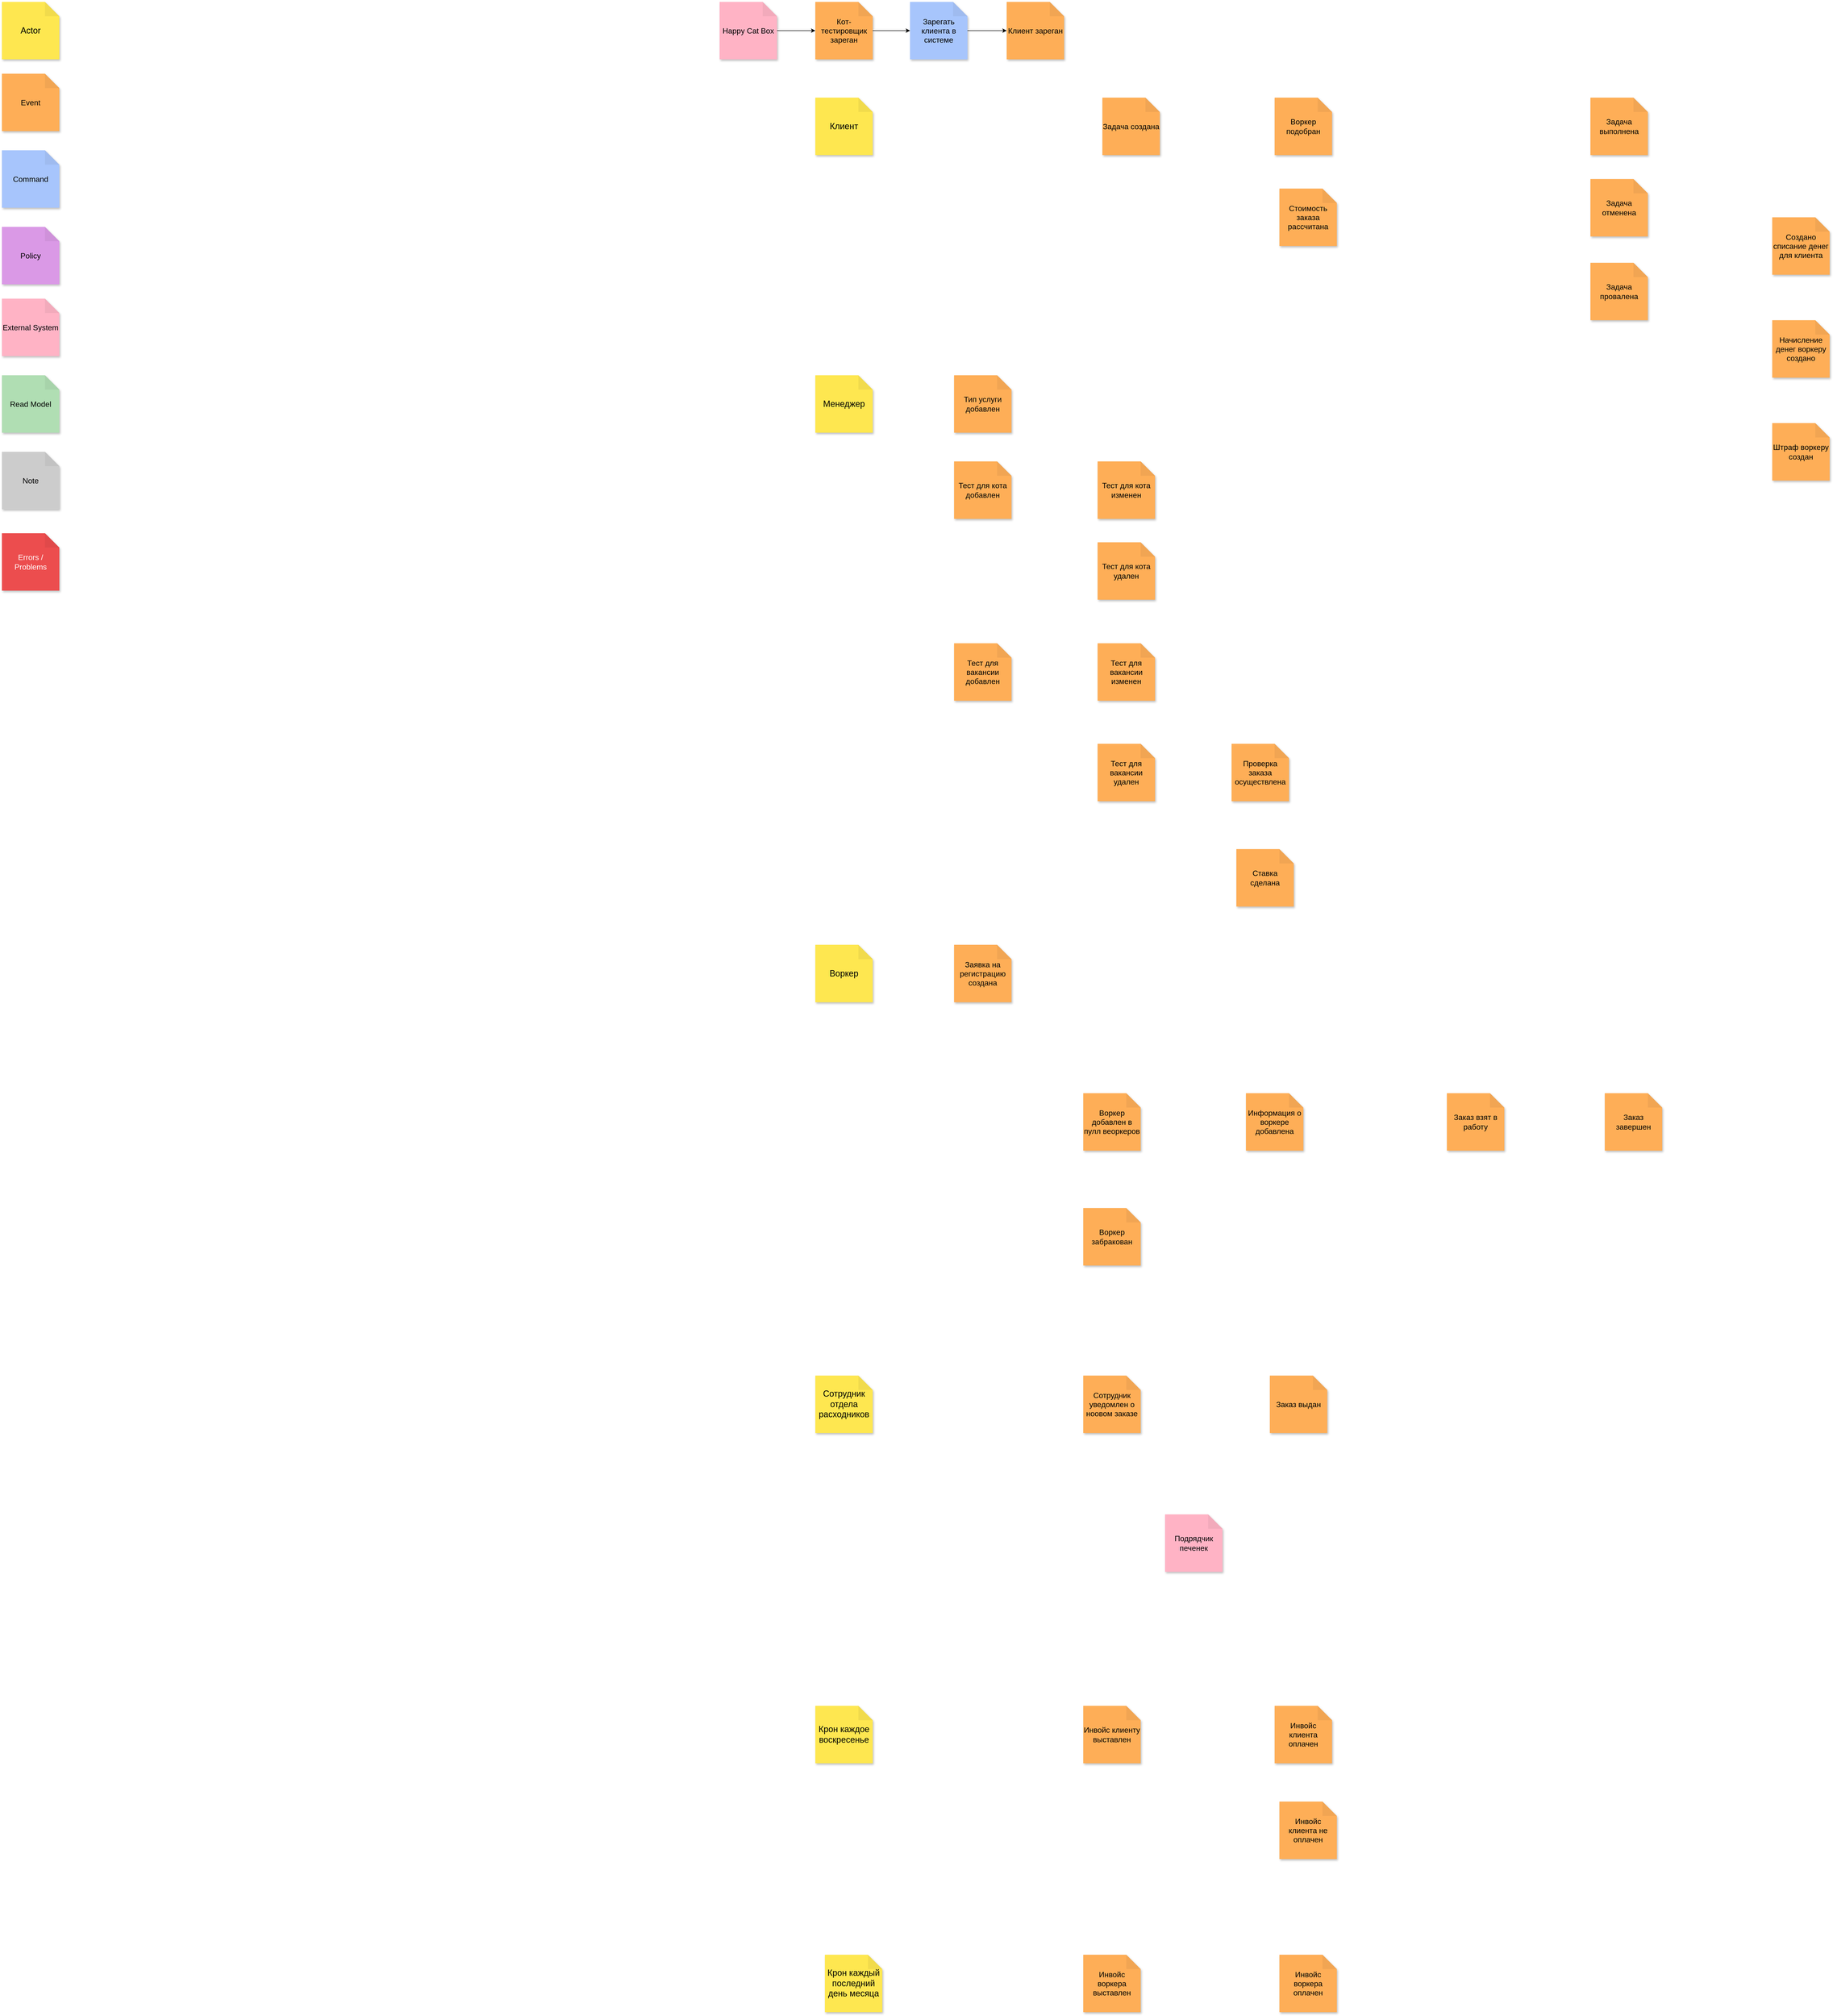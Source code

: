<mxfile version="26.0.6">
  <diagram name="Страница — 1" id="K9feuQ7dF-jCnu2IWgrX">
    <mxGraphModel dx="2565" dy="1508" grid="1" gridSize="10" guides="1" tooltips="1" connect="1" arrows="1" fold="1" page="1" pageScale="1" pageWidth="827" pageHeight="1169" math="0" shadow="0">
      <root>
        <mxCell id="0" />
        <mxCell id="1" parent="0" />
        <mxCell id="zpBG68E-fnAjGQmCeS8Q-1" value="Actor" style="shape=note;whiteSpace=wrap;html=1;backgroundOutline=1;darkOpacity=0.05;fillColor=#FEE750;strokeColor=none;fontSize=18;fontStyle=0;rotation=0;shadow=1;" vertex="1" parent="1">
          <mxGeometry x="50" y="40" width="120" height="120" as="geometry" />
        </mxCell>
        <mxCell id="zpBG68E-fnAjGQmCeS8Q-2" value="Event" style="shape=note;whiteSpace=wrap;html=1;backgroundOutline=1;darkOpacity=0.05;fillColor=#feae57;strokeColor=none;fontSize=16;fontStyle=0;rotation=0;shadow=1;" vertex="1" parent="1">
          <mxGeometry x="50" y="190" width="120" height="120" as="geometry" />
        </mxCell>
        <mxCell id="zpBG68E-fnAjGQmCeS8Q-3" value="Command" style="shape=note;whiteSpace=wrap;html=1;backgroundOutline=1;darkOpacity=0.05;fillColor=#a7c5fc;strokeColor=none;fontSize=16;fontStyle=0;rotation=0;shadow=1;" vertex="1" parent="1">
          <mxGeometry x="50" y="350" width="120" height="120" as="geometry" />
        </mxCell>
        <mxCell id="zpBG68E-fnAjGQmCeS8Q-4" value="Policy" style="shape=note;whiteSpace=wrap;html=1;backgroundOutline=1;darkOpacity=0.05;fillColor=#da99e6;strokeColor=none;fontSize=16;fontStyle=0;rotation=0;shadow=1;" vertex="1" parent="1">
          <mxGeometry x="50" y="510" width="120" height="120" as="geometry" />
        </mxCell>
        <mxCell id="zpBG68E-fnAjGQmCeS8Q-5" value="External System" style="shape=note;whiteSpace=wrap;html=1;backgroundOutline=1;darkOpacity=0.05;fillColor=#FFB3C5;strokeColor=none;fontSize=16;fontStyle=0;rotation=0;shadow=1;" vertex="1" parent="1">
          <mxGeometry x="50" y="660" width="120" height="120" as="geometry" />
        </mxCell>
        <mxCell id="zpBG68E-fnAjGQmCeS8Q-6" value="Read Model" style="shape=note;whiteSpace=wrap;html=1;backgroundOutline=1;darkOpacity=0.05;fillColor=#b0deb3;strokeColor=none;fontSize=16;fontStyle=0;rotation=0;shadow=1;" vertex="1" parent="1">
          <mxGeometry x="50" y="820" width="120" height="120" as="geometry" />
        </mxCell>
        <mxCell id="zpBG68E-fnAjGQmCeS8Q-7" value="Note" style="shape=note;whiteSpace=wrap;html=1;backgroundOutline=1;darkOpacity=0.05;fillColor=#CCCCCC;strokeColor=none;fontSize=16;fontStyle=0;rotation=0;shadow=1;" vertex="1" parent="1">
          <mxGeometry x="50" y="980" width="120" height="120" as="geometry" />
        </mxCell>
        <mxCell id="zpBG68E-fnAjGQmCeS8Q-10" value="Клиент" style="shape=note;whiteSpace=wrap;html=1;backgroundOutline=1;darkOpacity=0.05;fillColor=#FEE750;strokeColor=none;fontSize=18;fontStyle=0;rotation=0;shadow=1;" vertex="1" parent="1">
          <mxGeometry x="1750" y="240" width="120" height="120" as="geometry" />
        </mxCell>
        <mxCell id="zpBG68E-fnAjGQmCeS8Q-12" value="Крон каждое воскресенье" style="shape=note;whiteSpace=wrap;html=1;backgroundOutline=1;darkOpacity=0.05;fillColor=#FEE750;strokeColor=none;fontSize=18;fontStyle=0;rotation=0;shadow=1;" vertex="1" parent="1">
          <mxGeometry x="1750" y="3600" width="120" height="120" as="geometry" />
        </mxCell>
        <mxCell id="zpBG68E-fnAjGQmCeS8Q-15" value="Крон каждый послед&lt;span style=&quot;background-color: transparent; color: light-dark(rgb(0, 0, 0), rgb(255, 255, 255));&quot;&gt;ний день месяца&lt;/span&gt;" style="shape=note;whiteSpace=wrap;html=1;backgroundOutline=1;darkOpacity=0.05;fillColor=#FEE750;strokeColor=none;fontSize=18;fontStyle=0;rotation=0;shadow=1;" vertex="1" parent="1">
          <mxGeometry x="1770" y="4120" width="120" height="120" as="geometry" />
        </mxCell>
        <mxCell id="zpBG68E-fnAjGQmCeS8Q-17" value="Подрядчик печенек" style="shape=note;whiteSpace=wrap;html=1;backgroundOutline=1;darkOpacity=0.05;fillColor=#FFB3C5;strokeColor=none;fontSize=16;fontStyle=0;rotation=0;shadow=1;" vertex="1" parent="1">
          <mxGeometry x="2481" y="3200" width="120" height="120" as="geometry" />
        </mxCell>
        <mxCell id="zpBG68E-fnAjGQmCeS8Q-18" value="Errors / Problems" style="shape=note;whiteSpace=wrap;html=1;backgroundOutline=1;darkOpacity=0.05;fillColor=#ec4d4e;strokeColor=none;fontSize=16;fontStyle=0;rotation=0;shadow=1;fontColor=#FFFFFF;" vertex="1" parent="1">
          <mxGeometry x="50" y="1150" width="120" height="120" as="geometry" />
        </mxCell>
        <mxCell id="zpBG68E-fnAjGQmCeS8Q-25" value="" style="edgeStyle=orthogonalEdgeStyle;rounded=0;orthogonalLoop=1;jettySize=auto;html=1;" edge="1" parent="1" source="zpBG68E-fnAjGQmCeS8Q-19" target="zpBG68E-fnAjGQmCeS8Q-24">
          <mxGeometry relative="1" as="geometry" />
        </mxCell>
        <mxCell id="zpBG68E-fnAjGQmCeS8Q-19" value="Happy Cat Box" style="shape=note;whiteSpace=wrap;html=1;backgroundOutline=1;darkOpacity=0.05;fillColor=#FFB3C5;strokeColor=none;fontSize=16;fontStyle=0;rotation=0;shadow=1;" vertex="1" parent="1">
          <mxGeometry x="1550" y="40" width="120" height="120" as="geometry" />
        </mxCell>
        <mxCell id="zpBG68E-fnAjGQmCeS8Q-20" value="Клиент зареган" style="shape=note;whiteSpace=wrap;html=1;backgroundOutline=1;darkOpacity=0.05;fillColor=#feae57;strokeColor=none;fontSize=16;fontStyle=0;rotation=0;shadow=1;" vertex="1" parent="1">
          <mxGeometry x="2150" y="40" width="120" height="120" as="geometry" />
        </mxCell>
        <mxCell id="zpBG68E-fnAjGQmCeS8Q-21" value="Задача создана" style="shape=note;whiteSpace=wrap;html=1;backgroundOutline=1;darkOpacity=0.05;fillColor=#feae57;strokeColor=none;fontSize=16;fontStyle=0;rotation=0;shadow=1;" vertex="1" parent="1">
          <mxGeometry x="2350" y="240" width="120" height="120" as="geometry" />
        </mxCell>
        <mxCell id="zpBG68E-fnAjGQmCeS8Q-28" value="" style="edgeStyle=orthogonalEdgeStyle;rounded=0;orthogonalLoop=1;jettySize=auto;html=1;" edge="1" parent="1" source="zpBG68E-fnAjGQmCeS8Q-24" target="zpBG68E-fnAjGQmCeS8Q-27">
          <mxGeometry relative="1" as="geometry" />
        </mxCell>
        <mxCell id="zpBG68E-fnAjGQmCeS8Q-24" value="Кот-тестировщик зареган" style="shape=note;whiteSpace=wrap;html=1;backgroundOutline=1;darkOpacity=0.05;fillColor=#feae57;strokeColor=none;fontSize=16;fontStyle=0;rotation=0;shadow=1;" vertex="1" parent="1">
          <mxGeometry x="1750" y="40" width="120" height="120" as="geometry" />
        </mxCell>
        <mxCell id="zpBG68E-fnAjGQmCeS8Q-29" value="" style="edgeStyle=orthogonalEdgeStyle;rounded=0;orthogonalLoop=1;jettySize=auto;html=1;" edge="1" parent="1" source="zpBG68E-fnAjGQmCeS8Q-27" target="zpBG68E-fnAjGQmCeS8Q-20">
          <mxGeometry relative="1" as="geometry" />
        </mxCell>
        <mxCell id="zpBG68E-fnAjGQmCeS8Q-27" value="Зарегать клиента в системе" style="shape=note;whiteSpace=wrap;html=1;backgroundOutline=1;darkOpacity=0.05;fillColor=#a7c5fc;strokeColor=none;fontSize=16;fontStyle=0;rotation=0;shadow=1;" vertex="1" parent="1">
          <mxGeometry x="1948" y="40" width="120" height="120" as="geometry" />
        </mxCell>
        <mxCell id="zpBG68E-fnAjGQmCeS8Q-32" value="Задача выполнена" style="shape=note;whiteSpace=wrap;html=1;backgroundOutline=1;darkOpacity=0.05;fillColor=#feae57;strokeColor=none;fontSize=16;fontStyle=0;rotation=0;shadow=1;" vertex="1" parent="1">
          <mxGeometry x="3370" y="240" width="120" height="120" as="geometry" />
        </mxCell>
        <mxCell id="zpBG68E-fnAjGQmCeS8Q-33" value="Задача отменена" style="shape=note;whiteSpace=wrap;html=1;backgroundOutline=1;darkOpacity=0.05;fillColor=#feae57;strokeColor=none;fontSize=16;fontStyle=0;rotation=0;shadow=1;" vertex="1" parent="1">
          <mxGeometry x="3370" y="410" width="120" height="120" as="geometry" />
        </mxCell>
        <mxCell id="zpBG68E-fnAjGQmCeS8Q-34" value="Задача провалена" style="shape=note;whiteSpace=wrap;html=1;backgroundOutline=1;darkOpacity=0.05;fillColor=#feae57;strokeColor=none;fontSize=16;fontStyle=0;rotation=0;shadow=1;" vertex="1" parent="1">
          <mxGeometry x="3370" y="585" width="120" height="120" as="geometry" />
        </mxCell>
        <mxCell id="zpBG68E-fnAjGQmCeS8Q-35" value="Менеджер" style="shape=note;whiteSpace=wrap;html=1;backgroundOutline=1;darkOpacity=0.05;fillColor=#FEE750;strokeColor=none;fontSize=18;fontStyle=0;rotation=0;shadow=1;" vertex="1" parent="1">
          <mxGeometry x="1750" y="820" width="120" height="120" as="geometry" />
        </mxCell>
        <mxCell id="zpBG68E-fnAjGQmCeS8Q-36" value="Тип услуги добавлен" style="shape=note;whiteSpace=wrap;html=1;backgroundOutline=1;darkOpacity=0.05;fillColor=#feae57;strokeColor=none;fontSize=16;fontStyle=0;rotation=0;shadow=1;" vertex="1" parent="1">
          <mxGeometry x="2040" y="820" width="120" height="120" as="geometry" />
        </mxCell>
        <mxCell id="zpBG68E-fnAjGQmCeS8Q-37" value="Воркер подобран" style="shape=note;whiteSpace=wrap;html=1;backgroundOutline=1;darkOpacity=0.05;fillColor=#feae57;strokeColor=none;fontSize=16;fontStyle=0;rotation=0;shadow=1;" vertex="1" parent="1">
          <mxGeometry x="2710" y="240" width="120" height="120" as="geometry" />
        </mxCell>
        <mxCell id="zpBG68E-fnAjGQmCeS8Q-38" value="Стоимость заказа рассчитана" style="shape=note;whiteSpace=wrap;html=1;backgroundOutline=1;darkOpacity=0.05;fillColor=#feae57;strokeColor=none;fontSize=16;fontStyle=0;rotation=0;shadow=1;" vertex="1" parent="1">
          <mxGeometry x="2720" y="430" width="120" height="120" as="geometry" />
        </mxCell>
        <mxCell id="zpBG68E-fnAjGQmCeS8Q-39" value="Создано списание денег для клиента" style="shape=note;whiteSpace=wrap;html=1;backgroundOutline=1;darkOpacity=0.05;fillColor=#feae57;strokeColor=none;fontSize=16;fontStyle=0;rotation=0;shadow=1;" vertex="1" parent="1">
          <mxGeometry x="3750" y="490" width="120" height="120" as="geometry" />
        </mxCell>
        <mxCell id="zpBG68E-fnAjGQmCeS8Q-40" value="Начисление денег воркеру создано" style="shape=note;whiteSpace=wrap;html=1;backgroundOutline=1;darkOpacity=0.05;fillColor=#feae57;strokeColor=none;fontSize=16;fontStyle=0;rotation=0;shadow=1;" vertex="1" parent="1">
          <mxGeometry x="3750" y="705" width="120" height="120" as="geometry" />
        </mxCell>
        <mxCell id="zpBG68E-fnAjGQmCeS8Q-41" value="Штраф воркеру создан" style="shape=note;whiteSpace=wrap;html=1;backgroundOutline=1;darkOpacity=0.05;fillColor=#feae57;strokeColor=none;fontSize=16;fontStyle=0;rotation=0;shadow=1;" vertex="1" parent="1">
          <mxGeometry x="3750" y="920" width="120" height="120" as="geometry" />
        </mxCell>
        <mxCell id="zpBG68E-fnAjGQmCeS8Q-42" value="Заказ взят в работу" style="shape=note;whiteSpace=wrap;html=1;backgroundOutline=1;darkOpacity=0.05;fillColor=#feae57;strokeColor=none;fontSize=16;fontStyle=0;rotation=0;shadow=1;" vertex="1" parent="1">
          <mxGeometry x="3070" y="2320" width="120" height="120" as="geometry" />
        </mxCell>
        <mxCell id="zpBG68E-fnAjGQmCeS8Q-43" value="Заказ завершен" style="shape=note;whiteSpace=wrap;html=1;backgroundOutline=1;darkOpacity=0.05;fillColor=#feae57;strokeColor=none;fontSize=16;fontStyle=0;rotation=0;shadow=1;" vertex="1" parent="1">
          <mxGeometry x="3400" y="2320" width="120" height="120" as="geometry" />
        </mxCell>
        <mxCell id="zpBG68E-fnAjGQmCeS8Q-45" value="Заявка на регистрацию создана" style="shape=note;whiteSpace=wrap;html=1;backgroundOutline=1;darkOpacity=0.05;fillColor=#feae57;strokeColor=none;fontSize=16;fontStyle=0;rotation=0;shadow=1;" vertex="1" parent="1">
          <mxGeometry x="2040" y="2010" width="120" height="120" as="geometry" />
        </mxCell>
        <mxCell id="zpBG68E-fnAjGQmCeS8Q-46" value="Воркер" style="shape=note;whiteSpace=wrap;html=1;backgroundOutline=1;darkOpacity=0.05;fillColor=#FEE750;strokeColor=none;fontSize=18;fontStyle=0;rotation=0;shadow=1;" vertex="1" parent="1">
          <mxGeometry x="1750" y="2010" width="120" height="120" as="geometry" />
        </mxCell>
        <mxCell id="zpBG68E-fnAjGQmCeS8Q-47" value="Воркер добавлен в пулл веоркеров" style="shape=note;whiteSpace=wrap;html=1;backgroundOutline=1;darkOpacity=0.05;fillColor=#feae57;strokeColor=none;fontSize=16;fontStyle=0;rotation=0;shadow=1;" vertex="1" parent="1">
          <mxGeometry x="2310" y="2320" width="120" height="120" as="geometry" />
        </mxCell>
        <mxCell id="zpBG68E-fnAjGQmCeS8Q-49" value="Воркер забракован" style="shape=note;whiteSpace=wrap;html=1;backgroundOutline=1;darkOpacity=0.05;fillColor=#feae57;strokeColor=none;fontSize=16;fontStyle=0;rotation=0;shadow=1;" vertex="1" parent="1">
          <mxGeometry x="2310" y="2560" width="120" height="120" as="geometry" />
        </mxCell>
        <mxCell id="zpBG68E-fnAjGQmCeS8Q-50" value="Тест для кота добавлен" style="shape=note;whiteSpace=wrap;html=1;backgroundOutline=1;darkOpacity=0.05;fillColor=#feae57;strokeColor=none;fontSize=16;fontStyle=0;rotation=0;shadow=1;" vertex="1" parent="1">
          <mxGeometry x="2040" y="1000" width="120" height="120" as="geometry" />
        </mxCell>
        <mxCell id="zpBG68E-fnAjGQmCeS8Q-51" value="Тест для вакансии добавлен" style="shape=note;whiteSpace=wrap;html=1;backgroundOutline=1;darkOpacity=0.05;fillColor=#feae57;strokeColor=none;fontSize=16;fontStyle=0;rotation=0;shadow=1;" vertex="1" parent="1">
          <mxGeometry x="2040" y="1380" width="120" height="120" as="geometry" />
        </mxCell>
        <mxCell id="zpBG68E-fnAjGQmCeS8Q-52" value="Тест для вакансии изменен" style="shape=note;whiteSpace=wrap;html=1;backgroundOutline=1;darkOpacity=0.05;fillColor=#feae57;strokeColor=none;fontSize=16;fontStyle=0;rotation=0;shadow=1;" vertex="1" parent="1">
          <mxGeometry x="2340" y="1380" width="120" height="120" as="geometry" />
        </mxCell>
        <mxCell id="zpBG68E-fnAjGQmCeS8Q-53" value="Тест для вакансии удален" style="shape=note;whiteSpace=wrap;html=1;backgroundOutline=1;darkOpacity=0.05;fillColor=#feae57;strokeColor=none;fontSize=16;fontStyle=0;rotation=0;shadow=1;" vertex="1" parent="1">
          <mxGeometry x="2340" y="1590" width="120" height="120" as="geometry" />
        </mxCell>
        <mxCell id="zpBG68E-fnAjGQmCeS8Q-54" value="Тест для кота изменен" style="shape=note;whiteSpace=wrap;html=1;backgroundOutline=1;darkOpacity=0.05;fillColor=#feae57;strokeColor=none;fontSize=16;fontStyle=0;rotation=0;shadow=1;" vertex="1" parent="1">
          <mxGeometry x="2340" y="1000" width="120" height="120" as="geometry" />
        </mxCell>
        <mxCell id="zpBG68E-fnAjGQmCeS8Q-55" value="Тест для кота удален" style="shape=note;whiteSpace=wrap;html=1;backgroundOutline=1;darkOpacity=0.05;fillColor=#feae57;strokeColor=none;fontSize=16;fontStyle=0;rotation=0;shadow=1;" vertex="1" parent="1">
          <mxGeometry x="2340" y="1169" width="120" height="120" as="geometry" />
        </mxCell>
        <mxCell id="zpBG68E-fnAjGQmCeS8Q-57" value="Информация о воркере добавлена" style="shape=note;whiteSpace=wrap;html=1;backgroundOutline=1;darkOpacity=0.05;fillColor=#feae57;strokeColor=none;fontSize=16;fontStyle=0;rotation=0;shadow=1;" vertex="1" parent="1">
          <mxGeometry x="2650" y="2320" width="120" height="120" as="geometry" />
        </mxCell>
        <mxCell id="zpBG68E-fnAjGQmCeS8Q-60" value="Сотрудник отдела расходников" style="shape=note;whiteSpace=wrap;html=1;backgroundOutline=1;darkOpacity=0.05;fillColor=#FEE750;strokeColor=none;fontSize=18;fontStyle=0;rotation=0;shadow=1;" vertex="1" parent="1">
          <mxGeometry x="1750" y="2910" width="120" height="120" as="geometry" />
        </mxCell>
        <mxCell id="zpBG68E-fnAjGQmCeS8Q-61" value="Сотрудник уведомлен о ноовом заказе" style="shape=note;whiteSpace=wrap;html=1;backgroundOutline=1;darkOpacity=0.05;fillColor=#feae57;strokeColor=none;fontSize=16;fontStyle=0;rotation=0;shadow=1;" vertex="1" parent="1">
          <mxGeometry x="2310" y="2910" width="120" height="120" as="geometry" />
        </mxCell>
        <mxCell id="zpBG68E-fnAjGQmCeS8Q-62" value="Заказ выдан" style="shape=note;whiteSpace=wrap;html=1;backgroundOutline=1;darkOpacity=0.05;fillColor=#feae57;strokeColor=none;fontSize=16;fontStyle=0;rotation=0;shadow=1;" vertex="1" parent="1">
          <mxGeometry x="2700" y="2910" width="120" height="120" as="geometry" />
        </mxCell>
        <mxCell id="zpBG68E-fnAjGQmCeS8Q-65" value="Инвойс клиенту выставлен" style="shape=note;whiteSpace=wrap;html=1;backgroundOutline=1;darkOpacity=0.05;fillColor=#feae57;strokeColor=none;fontSize=16;fontStyle=0;rotation=0;shadow=1;" vertex="1" parent="1">
          <mxGeometry x="2310" y="3600" width="120" height="120" as="geometry" />
        </mxCell>
        <mxCell id="zpBG68E-fnAjGQmCeS8Q-67" value="Инвойс клиента оплачен" style="shape=note;whiteSpace=wrap;html=1;backgroundOutline=1;darkOpacity=0.05;fillColor=#feae57;strokeColor=none;fontSize=16;fontStyle=0;rotation=0;shadow=1;" vertex="1" parent="1">
          <mxGeometry x="2710" y="3600" width="120" height="120" as="geometry" />
        </mxCell>
        <mxCell id="zpBG68E-fnAjGQmCeS8Q-68" value="Инвойс клиента не оплачен" style="shape=note;whiteSpace=wrap;html=1;backgroundOutline=1;darkOpacity=0.05;fillColor=#feae57;strokeColor=none;fontSize=16;fontStyle=0;rotation=0;shadow=1;" vertex="1" parent="1">
          <mxGeometry x="2720" y="3800" width="120" height="120" as="geometry" />
        </mxCell>
        <mxCell id="zpBG68E-fnAjGQmCeS8Q-69" value="Инвойс воркера выставлен" style="shape=note;whiteSpace=wrap;html=1;backgroundOutline=1;darkOpacity=0.05;fillColor=#feae57;strokeColor=none;fontSize=16;fontStyle=0;rotation=0;shadow=1;" vertex="1" parent="1">
          <mxGeometry x="2310" y="4120" width="120" height="120" as="geometry" />
        </mxCell>
        <mxCell id="zpBG68E-fnAjGQmCeS8Q-70" value="Инвойс воркера оплачен" style="shape=note;whiteSpace=wrap;html=1;backgroundOutline=1;darkOpacity=0.05;fillColor=#feae57;strokeColor=none;fontSize=16;fontStyle=0;rotation=0;shadow=1;" vertex="1" parent="1">
          <mxGeometry x="2720" y="4120" width="120" height="120" as="geometry" />
        </mxCell>
        <mxCell id="zpBG68E-fnAjGQmCeS8Q-71" value="Проверка заказа осуществлена" style="shape=note;whiteSpace=wrap;html=1;backgroundOutline=1;darkOpacity=0.05;fillColor=#feae57;strokeColor=none;fontSize=16;fontStyle=0;rotation=0;shadow=1;" vertex="1" parent="1">
          <mxGeometry x="2620" y="1590" width="120" height="120" as="geometry" />
        </mxCell>
        <mxCell id="zpBG68E-fnAjGQmCeS8Q-72" value="Ставка сделана" style="shape=note;whiteSpace=wrap;html=1;backgroundOutline=1;darkOpacity=0.05;fillColor=#feae57;strokeColor=none;fontSize=16;fontStyle=0;rotation=0;shadow=1;" vertex="1" parent="1">
          <mxGeometry x="2630" y="1810" width="120" height="120" as="geometry" />
        </mxCell>
      </root>
    </mxGraphModel>
  </diagram>
</mxfile>
